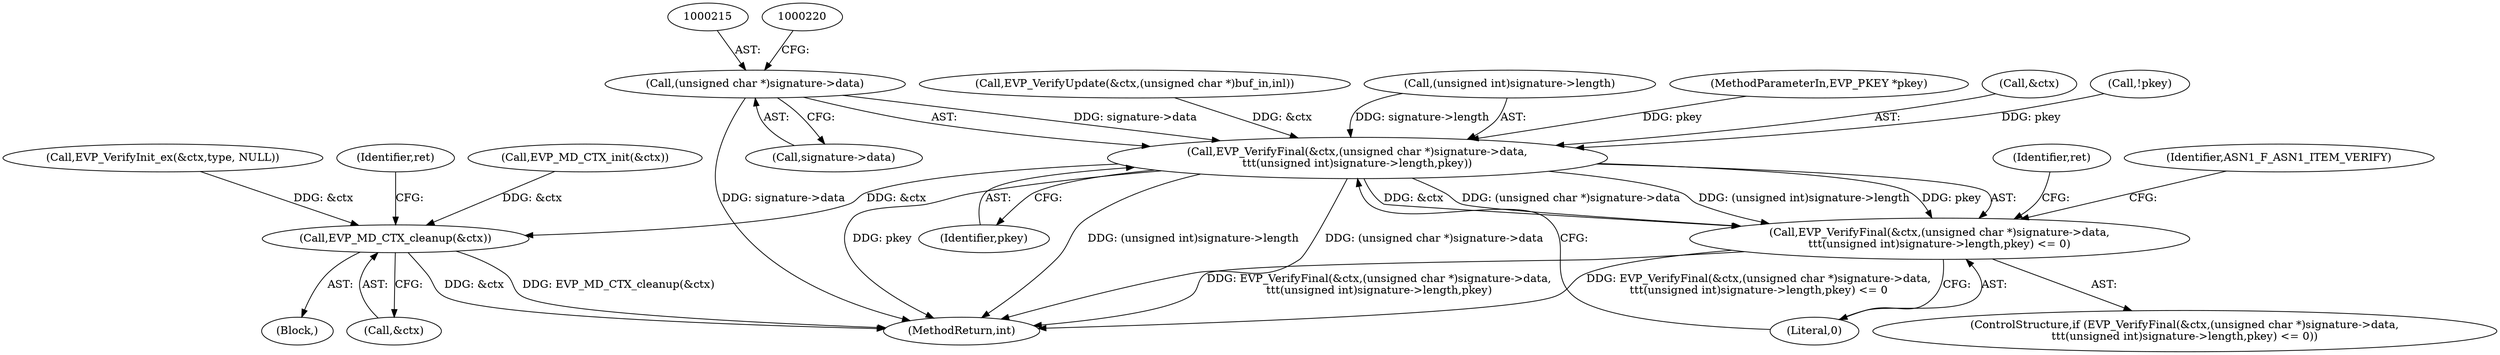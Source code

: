 digraph "0_openssl_ebc71865f0506a293242bd4aec97cdc7a8ef24b0@pointer" {
"1000214" [label="(Call,(unsigned char *)signature->data)"];
"1000211" [label="(Call,EVP_VerifyFinal(&ctx,(unsigned char *)signature->data,\n\t\t\t(unsigned int)signature->length,pkey))"];
"1000210" [label="(Call,EVP_VerifyFinal(&ctx,(unsigned char *)signature->data,\n\t\t\t(unsigned int)signature->length,pkey) <= 0)"];
"1000238" [label="(Call,EVP_MD_CTX_cleanup(&ctx))"];
"1000225" [label="(Literal,0)"];
"1000238" [label="(Call,EVP_MD_CTX_cleanup(&ctx))"];
"1000138" [label="(Call,EVP_MD_CTX_init(&ctx))"];
"1000239" [label="(Call,&ctx)"];
"1000210" [label="(Call,EVP_VerifyFinal(&ctx,(unsigned char *)signature->data,\n\t\t\t(unsigned int)signature->length,pkey) <= 0)"];
"1000195" [label="(Call,EVP_VerifyUpdate(&ctx,(unsigned char *)buf_in,inl))"];
"1000219" [label="(Call,(unsigned int)signature->length)"];
"1000216" [label="(Call,signature->data)"];
"1000228" [label="(Identifier,ASN1_F_ASN1_ITEM_VERIFY)"];
"1000224" [label="(Identifier,pkey)"];
"1000166" [label="(Call,EVP_VerifyInit_ex(&ctx,type, NULL))"];
"1000214" [label="(Call,(unsigned char *)signature->data)"];
"1000209" [label="(ControlStructure,if (EVP_VerifyFinal(&ctx,(unsigned char *)signature->data,\n\t\t\t(unsigned int)signature->length,pkey) <= 0))"];
"1000129" [label="(Call,!pkey)"];
"1000109" [label="(MethodParameterIn,EVP_PKEY *pkey)"];
"1000110" [label="(Block,)"];
"1000211" [label="(Call,EVP_VerifyFinal(&ctx,(unsigned char *)signature->data,\n\t\t\t(unsigned int)signature->length,pkey))"];
"1000242" [label="(Identifier,ret)"];
"1000243" [label="(MethodReturn,int)"];
"1000235" [label="(Identifier,ret)"];
"1000212" [label="(Call,&ctx)"];
"1000214" -> "1000211"  [label="AST: "];
"1000214" -> "1000216"  [label="CFG: "];
"1000215" -> "1000214"  [label="AST: "];
"1000216" -> "1000214"  [label="AST: "];
"1000220" -> "1000214"  [label="CFG: "];
"1000214" -> "1000243"  [label="DDG: signature->data"];
"1000214" -> "1000211"  [label="DDG: signature->data"];
"1000211" -> "1000210"  [label="AST: "];
"1000211" -> "1000224"  [label="CFG: "];
"1000212" -> "1000211"  [label="AST: "];
"1000219" -> "1000211"  [label="AST: "];
"1000224" -> "1000211"  [label="AST: "];
"1000225" -> "1000211"  [label="CFG: "];
"1000211" -> "1000243"  [label="DDG: (unsigned int)signature->length"];
"1000211" -> "1000243"  [label="DDG: (unsigned char *)signature->data"];
"1000211" -> "1000243"  [label="DDG: pkey"];
"1000211" -> "1000210"  [label="DDG: &ctx"];
"1000211" -> "1000210"  [label="DDG: (unsigned char *)signature->data"];
"1000211" -> "1000210"  [label="DDG: (unsigned int)signature->length"];
"1000211" -> "1000210"  [label="DDG: pkey"];
"1000195" -> "1000211"  [label="DDG: &ctx"];
"1000219" -> "1000211"  [label="DDG: signature->length"];
"1000129" -> "1000211"  [label="DDG: pkey"];
"1000109" -> "1000211"  [label="DDG: pkey"];
"1000211" -> "1000238"  [label="DDG: &ctx"];
"1000210" -> "1000209"  [label="AST: "];
"1000210" -> "1000225"  [label="CFG: "];
"1000225" -> "1000210"  [label="AST: "];
"1000228" -> "1000210"  [label="CFG: "];
"1000235" -> "1000210"  [label="CFG: "];
"1000210" -> "1000243"  [label="DDG: EVP_VerifyFinal(&ctx,(unsigned char *)signature->data,\n\t\t\t(unsigned int)signature->length,pkey) <= 0"];
"1000210" -> "1000243"  [label="DDG: EVP_VerifyFinal(&ctx,(unsigned char *)signature->data,\n\t\t\t(unsigned int)signature->length,pkey)"];
"1000238" -> "1000110"  [label="AST: "];
"1000238" -> "1000239"  [label="CFG: "];
"1000239" -> "1000238"  [label="AST: "];
"1000242" -> "1000238"  [label="CFG: "];
"1000238" -> "1000243"  [label="DDG: &ctx"];
"1000238" -> "1000243"  [label="DDG: EVP_MD_CTX_cleanup(&ctx)"];
"1000138" -> "1000238"  [label="DDG: &ctx"];
"1000166" -> "1000238"  [label="DDG: &ctx"];
}
